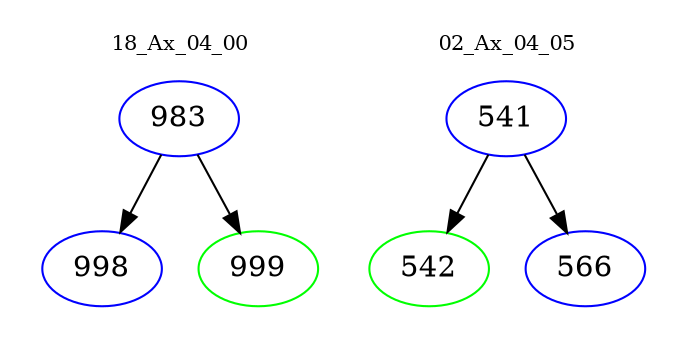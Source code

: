 digraph{
subgraph cluster_0 {
color = white
label = "18_Ax_04_00";
fontsize=10;
T0_983 [label="983", color="blue"]
T0_983 -> T0_998 [color="black"]
T0_998 [label="998", color="blue"]
T0_983 -> T0_999 [color="black"]
T0_999 [label="999", color="green"]
}
subgraph cluster_1 {
color = white
label = "02_Ax_04_05";
fontsize=10;
T1_541 [label="541", color="blue"]
T1_541 -> T1_542 [color="black"]
T1_542 [label="542", color="green"]
T1_541 -> T1_566 [color="black"]
T1_566 [label="566", color="blue"]
}
}
